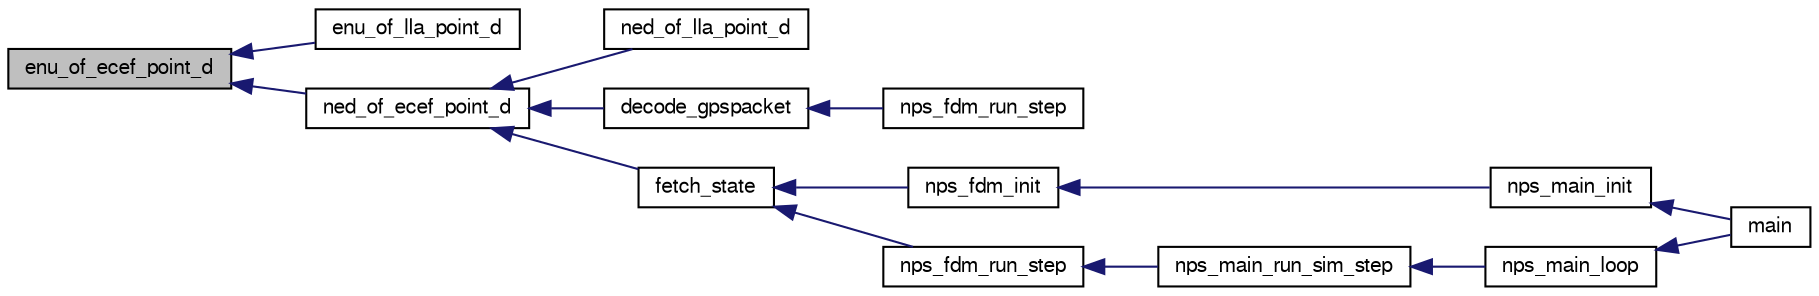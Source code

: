 digraph "enu_of_ecef_point_d"
{
  edge [fontname="FreeSans",fontsize="10",labelfontname="FreeSans",labelfontsize="10"];
  node [fontname="FreeSans",fontsize="10",shape=record];
  rankdir="LR";
  Node1 [label="enu_of_ecef_point_d",height=0.2,width=0.4,color="black", fillcolor="grey75", style="filled", fontcolor="black"];
  Node1 -> Node2 [dir="back",color="midnightblue",fontsize="10",style="solid",fontname="FreeSans"];
  Node2 [label="enu_of_lla_point_d",height=0.2,width=0.4,color="black", fillcolor="white", style="filled",URL="$group__math__geodetic__double.html#ga52626e96324bc7e31131460761a89913"];
  Node1 -> Node3 [dir="back",color="midnightblue",fontsize="10",style="solid",fontname="FreeSans"];
  Node3 [label="ned_of_ecef_point_d",height=0.2,width=0.4,color="black", fillcolor="white", style="filled",URL="$group__math__geodetic__double.html#gabf3f021edce24bfc61367d778cd20952"];
  Node3 -> Node4 [dir="back",color="midnightblue",fontsize="10",style="solid",fontname="FreeSans"];
  Node4 [label="ned_of_lla_point_d",height=0.2,width=0.4,color="black", fillcolor="white", style="filled",URL="$group__math__geodetic__double.html#ga20aa3ec098c747d5e83f6ef81de107a6"];
  Node3 -> Node5 [dir="back",color="midnightblue",fontsize="10",style="solid",fontname="FreeSans"];
  Node5 [label="decode_gpspacket",height=0.2,width=0.4,color="black", fillcolor="white", style="filled",URL="$nps__fdm__crrcsim_8c.html#af6bebbe57b1e739c8b1565a483f91597"];
  Node5 -> Node6 [dir="back",color="midnightblue",fontsize="10",style="solid",fontname="FreeSans"];
  Node6 [label="nps_fdm_run_step",height=0.2,width=0.4,color="black", fillcolor="white", style="filled",URL="$nps__fdm__crrcsim_8c.html#a4f72ff1c76415e3e41897d762122c5f8"];
  Node3 -> Node7 [dir="back",color="midnightblue",fontsize="10",style="solid",fontname="FreeSans"];
  Node7 [label="fetch_state",height=0.2,width=0.4,color="black", fillcolor="white", style="filled",URL="$nps__fdm__jsbsim_8cpp.html#a2d617cee29889c9d6592f9978dfa8a31",tooltip="Populates the NPS fdm struct after a simulation step. "];
  Node7 -> Node8 [dir="back",color="midnightblue",fontsize="10",style="solid",fontname="FreeSans"];
  Node8 [label="nps_fdm_init",height=0.2,width=0.4,color="black", fillcolor="white", style="filled",URL="$nps__fdm__jsbsim_8cpp.html#a17ec5b69b110d046f9db5b67d2b08779",tooltip="Initialize actuator dynamics, set unused fields in fdm. "];
  Node8 -> Node9 [dir="back",color="midnightblue",fontsize="10",style="solid",fontname="FreeSans"];
  Node9 [label="nps_main_init",height=0.2,width=0.4,color="black", fillcolor="white", style="filled",URL="$nps__main__common_8c.html#a92aad3720fb482042b695d66e633699a"];
  Node9 -> Node10 [dir="back",color="midnightblue",fontsize="10",style="solid",fontname="FreeSans"];
  Node10 [label="main",height=0.2,width=0.4,color="black", fillcolor="white", style="filled",URL="$nps__main__hitl_8c.html#a3c04138a5bfe5d72780bb7e82a18e627"];
  Node7 -> Node11 [dir="back",color="midnightblue",fontsize="10",style="solid",fontname="FreeSans"];
  Node11 [label="nps_fdm_run_step",height=0.2,width=0.4,color="black", fillcolor="white", style="filled",URL="$nps__fdm__jsbsim_8cpp.html#a4f72ff1c76415e3e41897d762122c5f8",tooltip="Update the simulation state. "];
  Node11 -> Node12 [dir="back",color="midnightblue",fontsize="10",style="solid",fontname="FreeSans"];
  Node12 [label="nps_main_run_sim_step",height=0.2,width=0.4,color="black", fillcolor="white", style="filled",URL="$nps__main__hitl_8c.html#a9a080385e191a932860731e6f511c775"];
  Node12 -> Node13 [dir="back",color="midnightblue",fontsize="10",style="solid",fontname="FreeSans"];
  Node13 [label="nps_main_loop",height=0.2,width=0.4,color="black", fillcolor="white", style="filled",URL="$nps__main__hitl_8c.html#afa201657c19f3eac2d07487bb11a261d"];
  Node13 -> Node10 [dir="back",color="midnightblue",fontsize="10",style="solid",fontname="FreeSans"];
}
